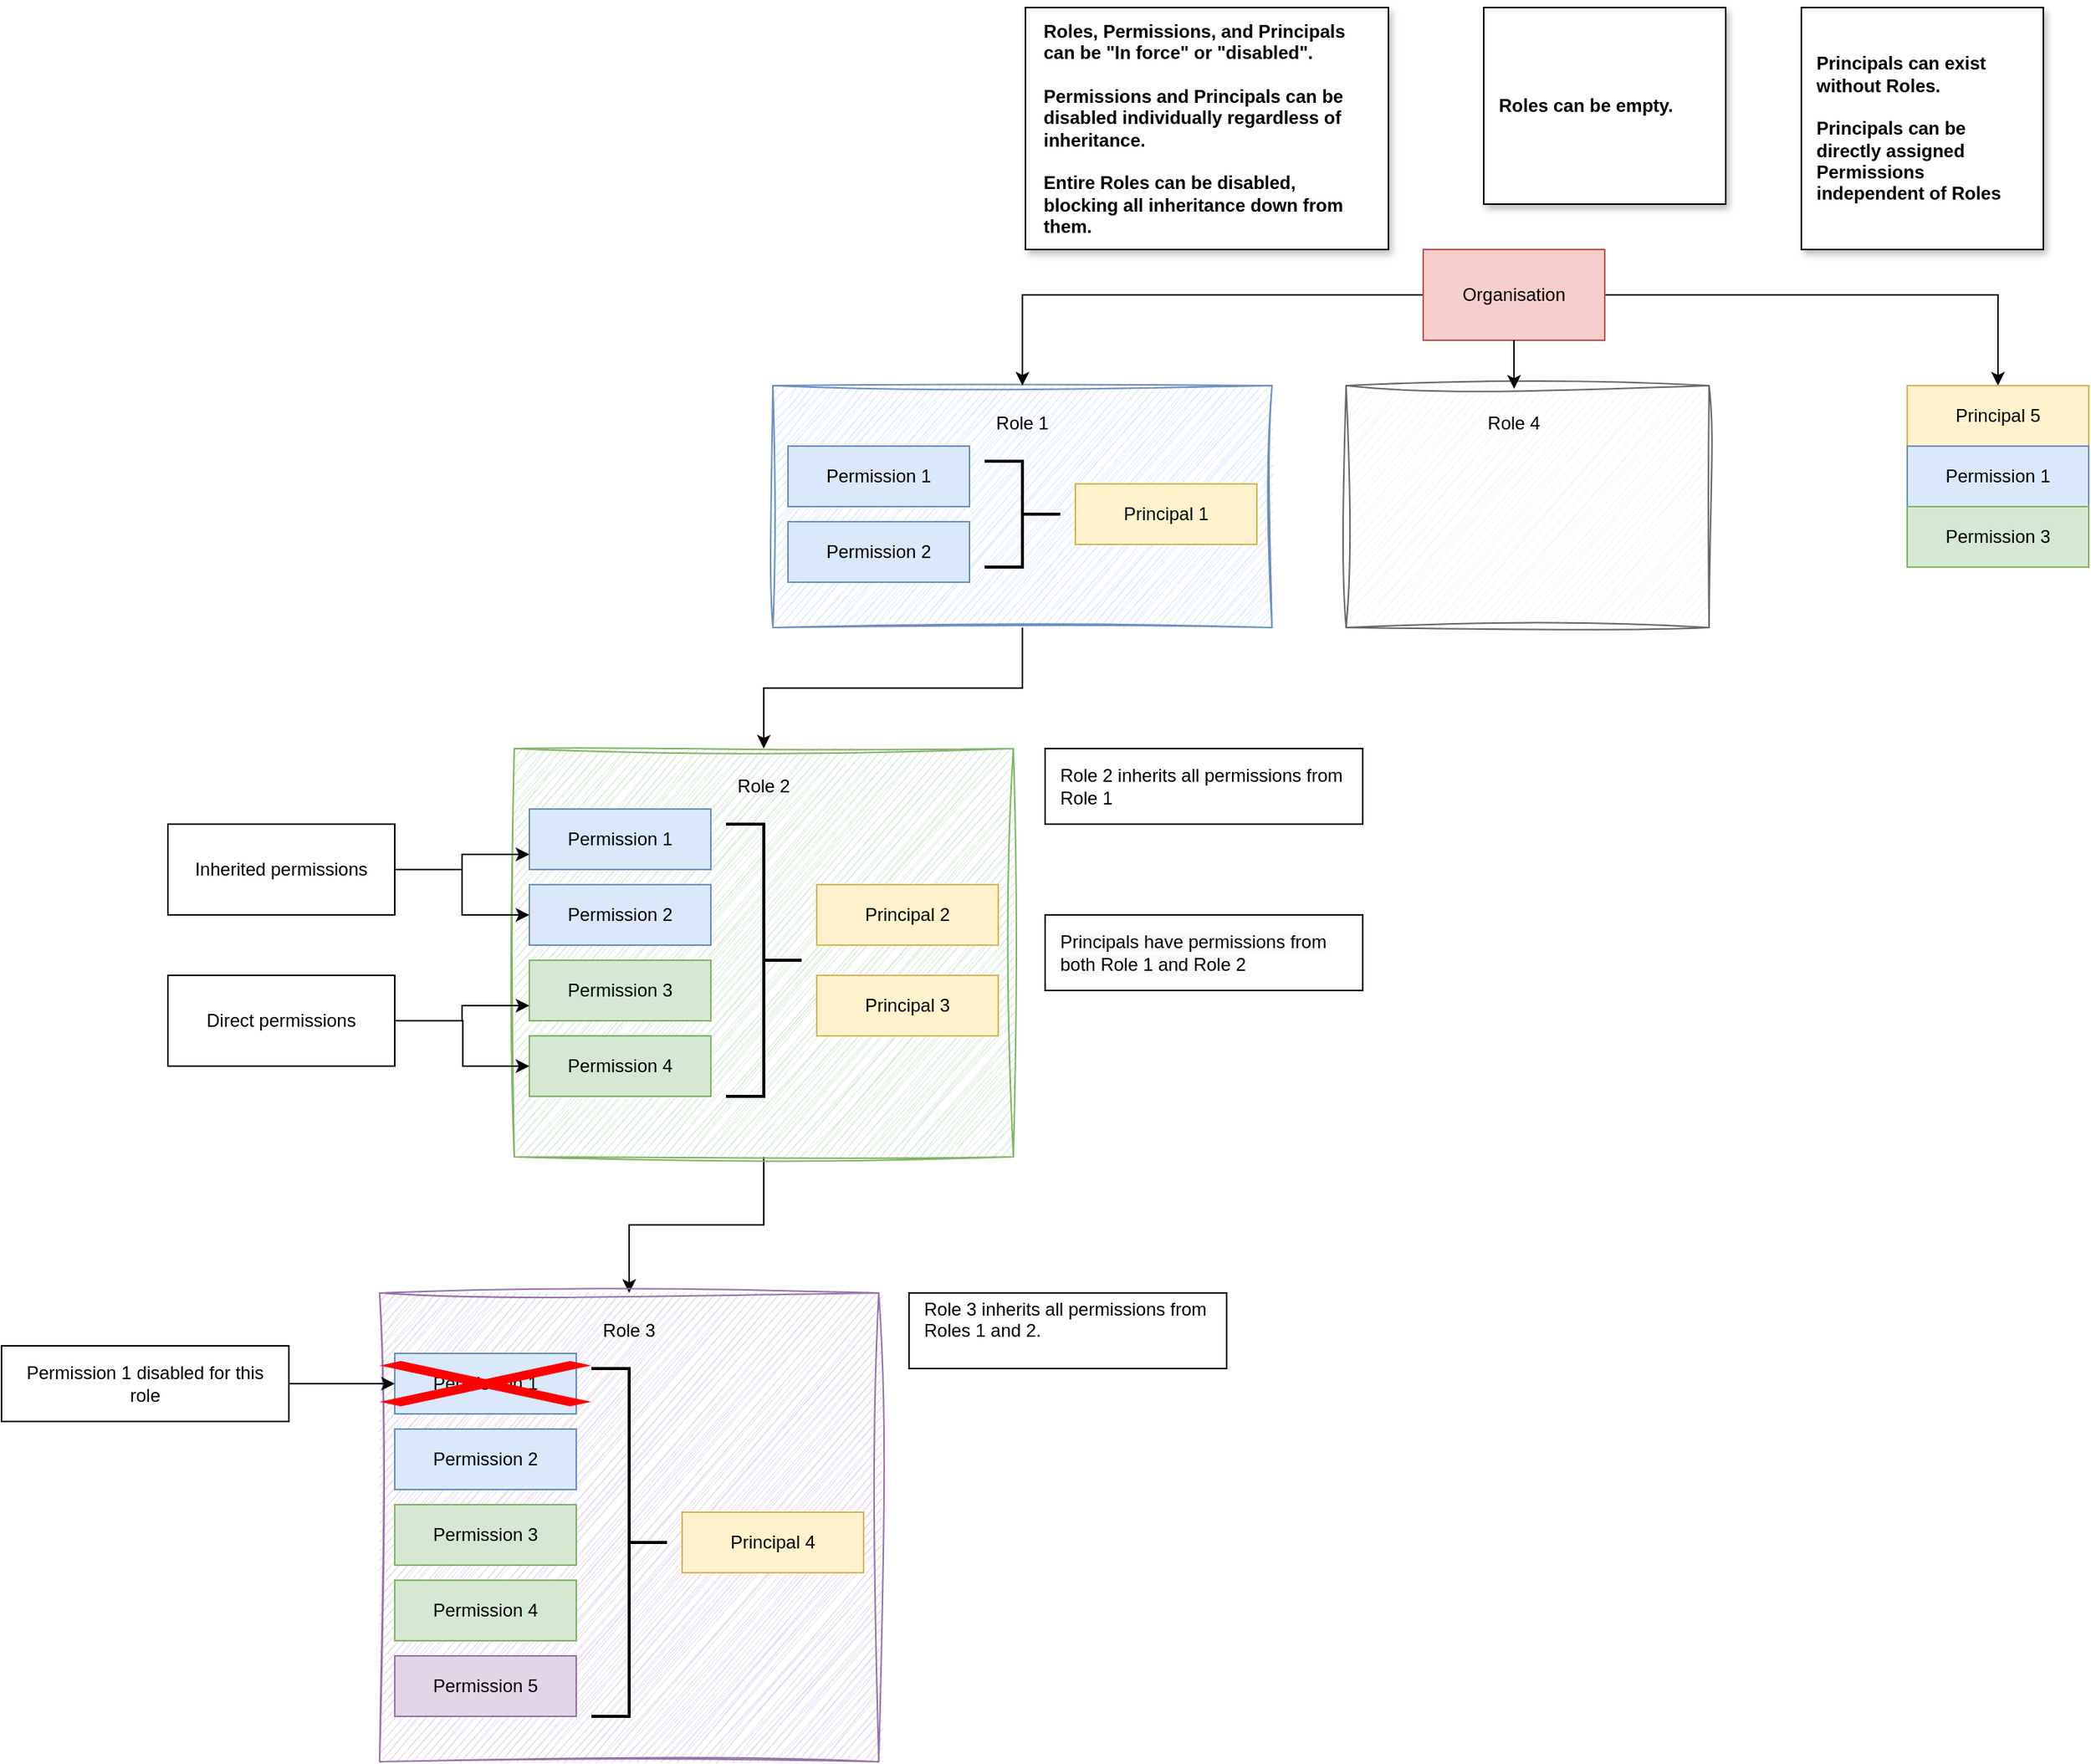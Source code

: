 <mxfile version="24.2.3" type="google" pages="2">
  <diagram name="Page-1" id="fJvYtrRuEbp2O1njgcGz">
    <mxGraphModel dx="2069" dy="1885" grid="1" gridSize="10" guides="1" tooltips="1" connect="1" arrows="1" fold="1" page="1" pageScale="1" pageWidth="827" pageHeight="1169" math="0" shadow="0">
      <root>
        <mxCell id="0" />
        <mxCell id="1" parent="0" />
        <mxCell id="CDIS6zNAQgFhDr9nXzS6-21" style="edgeStyle=orthogonalEdgeStyle;rounded=0;orthogonalLoop=1;jettySize=auto;html=1;entryX=0.5;entryY=0;entryDx=0;entryDy=0;" edge="1" parent="1" source="CDIS6zNAQgFhDr9nXzS6-5" target="CDIS6zNAQgFhDr9nXzS6-12">
          <mxGeometry relative="1" as="geometry" />
        </mxCell>
        <mxCell id="CDIS6zNAQgFhDr9nXzS6-5" value="" style="rounded=0;whiteSpace=wrap;html=1;sketch=1;curveFitting=1;jiggle=2;fillColor=#dae8fc;strokeColor=#6c8ebf;" vertex="1" parent="1">
          <mxGeometry x="420" y="40" width="330" height="160" as="geometry" />
        </mxCell>
        <mxCell id="CDIS6zNAQgFhDr9nXzS6-7" value="Role 1" style="text;html=1;align=center;verticalAlign=middle;whiteSpace=wrap;rounded=0;" vertex="1" parent="1">
          <mxGeometry x="525" y="50" width="120" height="30" as="geometry" />
        </mxCell>
        <mxCell id="CDIS6zNAQgFhDr9nXzS6-8" value="Permission 1" style="rounded=0;whiteSpace=wrap;html=1;fillColor=#dae8fc;strokeColor=#6c8ebf;" vertex="1" parent="1">
          <mxGeometry x="430" y="80" width="120" height="40" as="geometry" />
        </mxCell>
        <mxCell id="CDIS6zNAQgFhDr9nXzS6-9" value="Permission 2" style="rounded=0;whiteSpace=wrap;html=1;fillColor=#dae8fc;strokeColor=#6c8ebf;" vertex="1" parent="1">
          <mxGeometry x="430" y="130" width="120" height="40" as="geometry" />
        </mxCell>
        <mxCell id="CDIS6zNAQgFhDr9nXzS6-10" value="Principal 1" style="rounded=0;whiteSpace=wrap;html=1;fillColor=#fff2cc;strokeColor=#d6b656;" vertex="1" parent="1">
          <mxGeometry x="620" y="105" width="120" height="40" as="geometry" />
        </mxCell>
        <mxCell id="CDIS6zNAQgFhDr9nXzS6-11" value="" style="strokeWidth=2;html=1;shape=mxgraph.flowchart.annotation_2;align=left;labelPosition=right;pointerEvents=1;rotation=-180;" vertex="1" parent="1">
          <mxGeometry x="560" y="90" width="50" height="70" as="geometry" />
        </mxCell>
        <mxCell id="CDIS6zNAQgFhDr9nXzS6-44" style="edgeStyle=orthogonalEdgeStyle;rounded=0;orthogonalLoop=1;jettySize=auto;html=1;entryX=0.5;entryY=0;entryDx=0;entryDy=0;" edge="1" parent="1" source="CDIS6zNAQgFhDr9nXzS6-12" target="CDIS6zNAQgFhDr9nXzS6-27">
          <mxGeometry relative="1" as="geometry" />
        </mxCell>
        <mxCell id="CDIS6zNAQgFhDr9nXzS6-12" value="" style="rounded=0;whiteSpace=wrap;html=1;fillColor=#d5e8d4;strokeColor=#82b366;sketch=1;curveFitting=1;jiggle=2;" vertex="1" parent="1">
          <mxGeometry x="249" y="280" width="330" height="270" as="geometry" />
        </mxCell>
        <mxCell id="CDIS6zNAQgFhDr9nXzS6-13" value="Role 2" style="text;html=1;align=center;verticalAlign=middle;whiteSpace=wrap;rounded=0;" vertex="1" parent="1">
          <mxGeometry x="354" y="290" width="120" height="30" as="geometry" />
        </mxCell>
        <mxCell id="CDIS6zNAQgFhDr9nXzS6-14" value="Permission 1" style="rounded=0;whiteSpace=wrap;html=1;fillColor=#dae8fc;strokeColor=#6c8ebf;" vertex="1" parent="1">
          <mxGeometry x="259" y="320" width="120" height="40" as="geometry" />
        </mxCell>
        <mxCell id="CDIS6zNAQgFhDr9nXzS6-15" value="Permission 2" style="rounded=0;whiteSpace=wrap;html=1;fillColor=#dae8fc;strokeColor=#6c8ebf;" vertex="1" parent="1">
          <mxGeometry x="259" y="370" width="120" height="40" as="geometry" />
        </mxCell>
        <mxCell id="CDIS6zNAQgFhDr9nXzS6-16" value="Principal 2" style="rounded=0;whiteSpace=wrap;html=1;fillColor=#fff2cc;strokeColor=#d6b656;" vertex="1" parent="1">
          <mxGeometry x="449" y="370" width="120" height="40" as="geometry" />
        </mxCell>
        <mxCell id="CDIS6zNAQgFhDr9nXzS6-17" value="" style="strokeWidth=2;html=1;shape=mxgraph.flowchart.annotation_2;align=left;labelPosition=right;pointerEvents=1;rotation=-180;" vertex="1" parent="1">
          <mxGeometry x="389" y="330" width="50" height="180" as="geometry" />
        </mxCell>
        <mxCell id="CDIS6zNAQgFhDr9nXzS6-18" value="Permission 3" style="rounded=0;whiteSpace=wrap;html=1;fillColor=#d5e8d4;strokeColor=#82b366;" vertex="1" parent="1">
          <mxGeometry x="259" y="420" width="120" height="40" as="geometry" />
        </mxCell>
        <mxCell id="CDIS6zNAQgFhDr9nXzS6-19" value="Permission 4" style="rounded=0;whiteSpace=wrap;html=1;fillColor=#d5e8d4;strokeColor=#82b366;" vertex="1" parent="1">
          <mxGeometry x="259" y="470" width="120" height="40" as="geometry" />
        </mxCell>
        <mxCell id="CDIS6zNAQgFhDr9nXzS6-20" value="Principal 3" style="rounded=0;whiteSpace=wrap;html=1;fillColor=#fff2cc;strokeColor=#d6b656;" vertex="1" parent="1">
          <mxGeometry x="449" y="430" width="120" height="40" as="geometry" />
        </mxCell>
        <mxCell id="CDIS6zNAQgFhDr9nXzS6-27" value="" style="rounded=0;whiteSpace=wrap;html=1;fillColor=#e1d5e7;strokeColor=#9673a6;sketch=1;curveFitting=1;jiggle=2;" vertex="1" parent="1">
          <mxGeometry x="160" y="640" width="330" height="310" as="geometry" />
        </mxCell>
        <mxCell id="CDIS6zNAQgFhDr9nXzS6-28" value="Role 3" style="text;html=1;align=center;verticalAlign=middle;whiteSpace=wrap;rounded=0;" vertex="1" parent="1">
          <mxGeometry x="265" y="650" width="120" height="30" as="geometry" />
        </mxCell>
        <mxCell id="CDIS6zNAQgFhDr9nXzS6-29" value="Permission 1" style="rounded=0;whiteSpace=wrap;html=1;fillColor=#dae8fc;strokeColor=#6c8ebf;" vertex="1" parent="1">
          <mxGeometry x="170" y="680" width="120" height="40" as="geometry" />
        </mxCell>
        <mxCell id="CDIS6zNAQgFhDr9nXzS6-30" value="Permission 2" style="rounded=0;whiteSpace=wrap;html=1;fillColor=#dae8fc;strokeColor=#6c8ebf;" vertex="1" parent="1">
          <mxGeometry x="170" y="730" width="120" height="40" as="geometry" />
        </mxCell>
        <mxCell id="CDIS6zNAQgFhDr9nXzS6-32" value="" style="strokeWidth=2;html=1;shape=mxgraph.flowchart.annotation_2;align=left;labelPosition=right;pointerEvents=1;rotation=-180;" vertex="1" parent="1">
          <mxGeometry x="300" y="690" width="50" height="230" as="geometry" />
        </mxCell>
        <mxCell id="CDIS6zNAQgFhDr9nXzS6-33" value="Permission 3" style="rounded=0;whiteSpace=wrap;html=1;fillColor=#d5e8d4;strokeColor=#82b366;" vertex="1" parent="1">
          <mxGeometry x="170" y="780" width="120" height="40" as="geometry" />
        </mxCell>
        <mxCell id="CDIS6zNAQgFhDr9nXzS6-34" value="Permission 4" style="rounded=0;whiteSpace=wrap;html=1;fillColor=#d5e8d4;strokeColor=#82b366;" vertex="1" parent="1">
          <mxGeometry x="170" y="830" width="120" height="40" as="geometry" />
        </mxCell>
        <mxCell id="CDIS6zNAQgFhDr9nXzS6-35" value="Principal 4" style="rounded=0;whiteSpace=wrap;html=1;fillColor=#fff2cc;strokeColor=#d6b656;" vertex="1" parent="1">
          <mxGeometry x="360" y="785" width="120" height="40" as="geometry" />
        </mxCell>
        <mxCell id="CDIS6zNAQgFhDr9nXzS6-36" value="" style="shape=mxgraph.mockup.markup.redX;fillColor=#ff0000;html=1;shadow=0;whiteSpace=wrap;strokeColor=none;" vertex="1" parent="1">
          <mxGeometry x="160" y="685" width="140" height="30" as="geometry" />
        </mxCell>
        <mxCell id="CDIS6zNAQgFhDr9nXzS6-41" value="Permission 5" style="rounded=0;whiteSpace=wrap;html=1;fillColor=#e1d5e7;strokeColor=#9673a6;" vertex="1" parent="1">
          <mxGeometry x="170" y="880" width="120" height="40" as="geometry" />
        </mxCell>
        <mxCell id="CDIS6zNAQgFhDr9nXzS6-48" value="Role 2 inherits all permissions from Role 1" style="rounded=0;whiteSpace=wrap;html=1;align=left;spacing=10;" vertex="1" parent="1">
          <mxGeometry x="600" y="280" width="210" height="50" as="geometry" />
        </mxCell>
        <mxCell id="CDIS6zNAQgFhDr9nXzS6-49" value="&lt;span style=&quot;color: rgb(0, 0, 0); font-family: Helvetica; font-size: 12px; font-style: normal; font-variant-ligatures: normal; font-variant-caps: normal; font-weight: 400; letter-spacing: normal; orphans: 2; text-indent: 0px; text-transform: none; widows: 2; word-spacing: 0px; -webkit-text-stroke-width: 0px; white-space: normal; background-color: rgb(251, 251, 251); text-decoration-thickness: initial; text-decoration-style: initial; text-decoration-color: initial; float: none; display: inline !important;&quot;&gt;Principals have permissions from both Role 1 and Role 2&lt;/span&gt;" style="rounded=0;whiteSpace=wrap;html=1;align=left;spacing=10;" vertex="1" parent="1">
          <mxGeometry x="600" y="390" width="210" height="50" as="geometry" />
        </mxCell>
        <mxCell id="CDIS6zNAQgFhDr9nXzS6-72" style="edgeStyle=orthogonalEdgeStyle;rounded=0;orthogonalLoop=1;jettySize=auto;html=1;entryX=0;entryY=0.75;entryDx=0;entryDy=0;" edge="1" parent="1" source="CDIS6zNAQgFhDr9nXzS6-50" target="CDIS6zNAQgFhDr9nXzS6-14">
          <mxGeometry relative="1" as="geometry" />
        </mxCell>
        <mxCell id="CDIS6zNAQgFhDr9nXzS6-73" style="edgeStyle=orthogonalEdgeStyle;rounded=0;orthogonalLoop=1;jettySize=auto;html=1;" edge="1" parent="1" source="CDIS6zNAQgFhDr9nXzS6-50" target="CDIS6zNAQgFhDr9nXzS6-15">
          <mxGeometry relative="1" as="geometry" />
        </mxCell>
        <mxCell id="CDIS6zNAQgFhDr9nXzS6-50" value="Inherited permissions" style="rounded=0;whiteSpace=wrap;html=1;spacing=10;" vertex="1" parent="1">
          <mxGeometry x="20" y="330" width="150" height="60" as="geometry" />
        </mxCell>
        <mxCell id="CDIS6zNAQgFhDr9nXzS6-52" style="edgeStyle=orthogonalEdgeStyle;rounded=0;orthogonalLoop=1;jettySize=auto;html=1;entryX=0;entryY=0.75;entryDx=0;entryDy=0;" edge="1" parent="1" source="CDIS6zNAQgFhDr9nXzS6-51" target="CDIS6zNAQgFhDr9nXzS6-18">
          <mxGeometry relative="1" as="geometry" />
        </mxCell>
        <mxCell id="CDIS6zNAQgFhDr9nXzS6-74" style="edgeStyle=orthogonalEdgeStyle;rounded=0;orthogonalLoop=1;jettySize=auto;html=1;entryX=0;entryY=0.5;entryDx=0;entryDy=0;" edge="1" parent="1" source="CDIS6zNAQgFhDr9nXzS6-51" target="CDIS6zNAQgFhDr9nXzS6-19">
          <mxGeometry relative="1" as="geometry">
            <Array as="points">
              <mxPoint x="215" y="460" />
              <mxPoint x="215" y="490" />
            </Array>
          </mxGeometry>
        </mxCell>
        <mxCell id="CDIS6zNAQgFhDr9nXzS6-51" value="Direct permissions" style="rounded=0;whiteSpace=wrap;html=1;" vertex="1" parent="1">
          <mxGeometry x="20" y="430" width="150" height="60" as="geometry" />
        </mxCell>
        <mxCell id="CDIS6zNAQgFhDr9nXzS6-60" style="edgeStyle=orthogonalEdgeStyle;rounded=0;orthogonalLoop=1;jettySize=auto;html=1;entryX=0;entryY=0.5;entryDx=0;entryDy=0;" edge="1" parent="1" source="CDIS6zNAQgFhDr9nXzS6-53" target="CDIS6zNAQgFhDr9nXzS6-29">
          <mxGeometry relative="1" as="geometry" />
        </mxCell>
        <mxCell id="CDIS6zNAQgFhDr9nXzS6-53" value="Permission 1 disabled for this role" style="rounded=0;whiteSpace=wrap;html=1;spacing=10;" vertex="1" parent="1">
          <mxGeometry x="-90" y="675" width="190" height="50" as="geometry" />
        </mxCell>
        <mxCell id="CDIS6zNAQgFhDr9nXzS6-55" value="Role 3 inherits all permissions from Roles 1 and 2.&lt;br&gt;&lt;div&gt;&lt;br/&gt;&lt;/div&gt;" style="rounded=0;whiteSpace=wrap;html=1;align=left;spacing=10;" vertex="1" parent="1">
          <mxGeometry x="510" y="640" width="210" height="50" as="geometry" />
        </mxCell>
        <mxCell id="CDIS6zNAQgFhDr9nXzS6-57" value="&lt;b&gt;Roles, Permissions, and Principals can be &quot;In force&quot; or &quot;disabled&quot;.&amp;nbsp;&lt;br&gt;&lt;br&gt;Permissions and Principals can be disabled individually regardless of inheritance.&lt;br&gt;&lt;br&gt;Entire Roles can be disabled, blocking all inheritance down from them.&amp;nbsp;&amp;nbsp;&lt;/b&gt;" style="rounded=0;whiteSpace=wrap;html=1;align=left;shadow=1;spacing=12;" vertex="1" parent="1">
          <mxGeometry x="587" y="-210" width="240" height="160" as="geometry" />
        </mxCell>
        <mxCell id="CDIS6zNAQgFhDr9nXzS6-59" style="edgeStyle=orthogonalEdgeStyle;rounded=0;orthogonalLoop=1;jettySize=auto;html=1;entryX=0.5;entryY=0;entryDx=0;entryDy=0;" edge="1" parent="1" source="CDIS6zNAQgFhDr9nXzS6-58" target="CDIS6zNAQgFhDr9nXzS6-5">
          <mxGeometry relative="1" as="geometry" />
        </mxCell>
        <mxCell id="CDIS6zNAQgFhDr9nXzS6-62" style="edgeStyle=orthogonalEdgeStyle;rounded=0;orthogonalLoop=1;jettySize=auto;html=1;" edge="1" parent="1" source="CDIS6zNAQgFhDr9nXzS6-58" target="CDIS6zNAQgFhDr9nXzS6-61">
          <mxGeometry relative="1" as="geometry" />
        </mxCell>
        <mxCell id="CDIS6zNAQgFhDr9nXzS6-58" value="Organisation" style="rounded=0;whiteSpace=wrap;html=1;fillColor=#f8cecc;strokeColor=#b85450;" vertex="1" parent="1">
          <mxGeometry x="850" y="-50" width="120" height="60" as="geometry" />
        </mxCell>
        <mxCell id="CDIS6zNAQgFhDr9nXzS6-61" value="Principal 5" style="rounded=0;whiteSpace=wrap;html=1;fillColor=#fff2cc;strokeColor=#d6b656;" vertex="1" parent="1">
          <mxGeometry x="1170" y="40" width="120" height="40" as="geometry" />
        </mxCell>
        <mxCell id="CDIS6zNAQgFhDr9nXzS6-63" value="Permission 1" style="rounded=0;whiteSpace=wrap;html=1;fillColor=#dae8fc;strokeColor=#6c8ebf;" vertex="1" parent="1">
          <mxGeometry x="1170" y="80" width="120" height="40" as="geometry" />
        </mxCell>
        <mxCell id="CDIS6zNAQgFhDr9nXzS6-64" value="Permission 3" style="rounded=0;whiteSpace=wrap;html=1;fillColor=#d5e8d4;strokeColor=#82b366;" vertex="1" parent="1">
          <mxGeometry x="1170" y="120" width="120" height="40" as="geometry" />
        </mxCell>
        <mxCell id="CDIS6zNAQgFhDr9nXzS6-65" value="&lt;b&gt;Principals can exist without Roles.&amp;nbsp;&lt;br&gt;&lt;br&gt;Principals can be directly assigned Permissions independent of Roles&lt;/b&gt;" style="rounded=0;whiteSpace=wrap;html=1;align=left;spacing=10;shadow=1;" vertex="1" parent="1">
          <mxGeometry x="1100" y="-210" width="160" height="160" as="geometry" />
        </mxCell>
        <mxCell id="CDIS6zNAQgFhDr9nXzS6-66" value="" style="rounded=0;whiteSpace=wrap;html=1;sketch=1;curveFitting=1;jiggle=2;fillColor=#f5f5f5;fontColor=#333333;strokeColor=#666666;" vertex="1" parent="1">
          <mxGeometry x="799" y="40" width="240" height="160" as="geometry" />
        </mxCell>
        <mxCell id="CDIS6zNAQgFhDr9nXzS6-67" value="Role 4" style="text;html=1;align=center;verticalAlign=middle;whiteSpace=wrap;rounded=0;" vertex="1" parent="1">
          <mxGeometry x="850" y="50" width="120" height="30" as="geometry" />
        </mxCell>
        <mxCell id="CDIS6zNAQgFhDr9nXzS6-68" value="&lt;b&gt;Roles can be empty.&lt;/b&gt;" style="rounded=0;whiteSpace=wrap;html=1;align=left;spacing=10;shadow=1;" vertex="1" parent="1">
          <mxGeometry x="890" y="-210" width="160" height="130" as="geometry" />
        </mxCell>
        <mxCell id="CDIS6zNAQgFhDr9nXzS6-71" style="edgeStyle=orthogonalEdgeStyle;rounded=0;orthogonalLoop=1;jettySize=auto;html=1;entryX=0.463;entryY=0.013;entryDx=0;entryDy=0;entryPerimeter=0;" edge="1" parent="1" source="CDIS6zNAQgFhDr9nXzS6-58" target="CDIS6zNAQgFhDr9nXzS6-66">
          <mxGeometry relative="1" as="geometry" />
        </mxCell>
      </root>
    </mxGraphModel>
  </diagram>
  <diagram id="pvD6TDQNmUfpnoHigei9" name="Page-2">
    <mxGraphModel dx="2069" dy="716" grid="1" gridSize="10" guides="1" tooltips="1" connect="1" arrows="1" fold="1" page="1" pageScale="1" pageWidth="827" pageHeight="1169" background="#ffffff" math="0" shadow="1">
      <root>
        <mxCell id="0" />
        <mxCell id="1" parent="0" />
        <mxCell id="Mvchw9eNPyFTS9f7WCzz-65" value="" style="rounded=0;whiteSpace=wrap;html=1;" vertex="1" parent="1">
          <mxGeometry x="-43" y="120" width="870" height="620" as="geometry" />
        </mxCell>
        <mxCell id="Mvchw9eNPyFTS9f7WCzz-44" style="edgeStyle=orthogonalEdgeStyle;rounded=0;orthogonalLoop=1;jettySize=auto;html=1;" edge="1" parent="1" source="Mvchw9eNPyFTS9f7WCzz-1" target="Mvchw9eNPyFTS9f7WCzz-15">
          <mxGeometry relative="1" as="geometry" />
        </mxCell>
        <mxCell id="Mvchw9eNPyFTS9f7WCzz-47" style="edgeStyle=orthogonalEdgeStyle;rounded=0;orthogonalLoop=1;jettySize=auto;html=1;entryX=0.5;entryY=0;entryDx=0;entryDy=0;" edge="1" parent="1" source="Mvchw9eNPyFTS9f7WCzz-1" target="Mvchw9eNPyFTS9f7WCzz-46">
          <mxGeometry relative="1" as="geometry" />
        </mxCell>
        <mxCell id="Mvchw9eNPyFTS9f7WCzz-1" value="&lt;b&gt;Organisation&lt;/b&gt;" style="rounded=0;whiteSpace=wrap;html=1;fillColor=#f8cecc;strokeColor=#b85450;" vertex="1" parent="1">
          <mxGeometry x="320" y="150" width="120" height="60" as="geometry" />
        </mxCell>
        <mxCell id="Mvchw9eNPyFTS9f7WCzz-12" value="&lt;b&gt;Role: Lobby&lt;/b&gt;" style="swimlane;fontStyle=0;childLayout=stackLayout;horizontal=1;startSize=30;horizontalStack=0;resizeParent=1;resizeParentMax=0;resizeLast=0;collapsible=1;marginBottom=0;whiteSpace=wrap;html=1;fillColor=#d5e8d4;strokeColor=#82b366;rounded=0;" vertex="1" parent="1">
          <mxGeometry x="20" y="410" width="140" height="60" as="geometry" />
        </mxCell>
        <mxCell id="Mvchw9eNPyFTS9f7WCzz-41" value="&lt;i&gt;No permissions&lt;/i&gt;" style="text;align=left;verticalAlign=middle;spacingLeft=4;spacingRight=4;overflow=hidden;points=[[0,0.5],[1,0.5]];portConstraint=eastwest;rotatable=0;whiteSpace=wrap;html=1;fillColor=#fff2cc;strokeColor=#d6b656;rounded=0;" vertex="1" parent="Mvchw9eNPyFTS9f7WCzz-12">
          <mxGeometry y="30" width="140" height="30" as="geometry" />
        </mxCell>
        <mxCell id="Mvchw9eNPyFTS9f7WCzz-29" style="edgeStyle=orthogonalEdgeStyle;rounded=0;orthogonalLoop=1;jettySize=auto;html=1;entryX=0.5;entryY=0;entryDx=0;entryDy=0;" edge="1" parent="1" source="Mvchw9eNPyFTS9f7WCzz-15" target="Mvchw9eNPyFTS9f7WCzz-24">
          <mxGeometry relative="1" as="geometry" />
        </mxCell>
        <mxCell id="Mvchw9eNPyFTS9f7WCzz-35" style="edgeStyle=orthogonalEdgeStyle;rounded=0;orthogonalLoop=1;jettySize=auto;html=1;entryX=0.5;entryY=0;entryDx=0;entryDy=0;" edge="1" parent="1" source="Mvchw9eNPyFTS9f7WCzz-15" target="Mvchw9eNPyFTS9f7WCzz-19">
          <mxGeometry relative="1" as="geometry" />
        </mxCell>
        <mxCell id="Mvchw9eNPyFTS9f7WCzz-15" value="System built-in &lt;b&gt;Permissions&lt;/b&gt;" style="rounded=0;whiteSpace=wrap;html=1;fillColor=#fff2cc;strokeColor=#d6b656;" vertex="1" parent="1">
          <mxGeometry x="480" y="260" width="186" height="90" as="geometry" />
        </mxCell>
        <mxCell id="Mvchw9eNPyFTS9f7WCzz-19" value="&lt;b&gt;Permissions:&amp;nbsp;&lt;/b&gt;&lt;b&gt;Data&amp;nbsp; &amp;nbsp;&lt;/b&gt;" style="swimlane;fontStyle=0;childLayout=stackLayout;horizontal=1;startSize=30;horizontalStack=0;resizeParent=1;resizeParentMax=0;resizeLast=0;collapsible=1;marginBottom=0;whiteSpace=wrap;html=1;fillColor=#fff2cc;strokeColor=#d6b656;rounded=0;" vertex="1" parent="1">
          <mxGeometry x="380" y="410" width="170" height="90" as="geometry" />
        </mxCell>
        <mxCell id="Mvchw9eNPyFTS9f7WCzz-39" value="&lt;span style=&quot;color: rgba(0, 0, 0, 0.86); font-family: &amp;quot;IBM Plex Sans Arabic&amp;quot;, sans-serif; font-size: 13.333px;&quot;&gt;DATA_STENCIL_READ&lt;/span&gt;" style="text;strokeColor=#d6b656;fillColor=#fff2cc;align=left;verticalAlign=middle;spacingLeft=4;spacingRight=4;overflow=hidden;points=[[0,0.5],[1,0.5]];portConstraint=eastwest;rotatable=0;whiteSpace=wrap;html=1;rounded=0;" vertex="1" parent="Mvchw9eNPyFTS9f7WCzz-19">
          <mxGeometry y="30" width="170" height="30" as="geometry" />
        </mxCell>
        <mxCell id="Mvchw9eNPyFTS9f7WCzz-38" value="&lt;span style=&quot;color: rgba(0, 0, 0, 0.86); font-family: &amp;quot;IBM Plex Sans Arabic&amp;quot;, sans-serif; font-size: 13.333px;&quot;&gt;DATA_STENCIL_WRITE&lt;/span&gt;" style="text;strokeColor=#d6b656;fillColor=#fff2cc;align=left;verticalAlign=middle;spacingLeft=4;spacingRight=4;overflow=hidden;points=[[0,0.5],[1,0.5]];portConstraint=eastwest;rotatable=0;whiteSpace=wrap;html=1;rounded=0;" vertex="1" parent="Mvchw9eNPyFTS9f7WCzz-19">
          <mxGeometry y="60" width="170" height="30" as="geometry" />
        </mxCell>
        <mxCell id="Mvchw9eNPyFTS9f7WCzz-24" value="&lt;b&gt;Permissions:&amp;nbsp;&lt;/b&gt;&lt;b&gt;UI&amp;nbsp;&amp;nbsp;&lt;/b&gt;" style="swimlane;fontStyle=0;childLayout=stackLayout;horizontal=1;startSize=30;horizontalStack=0;resizeParent=1;resizeParentMax=0;resizeLast=0;collapsible=1;marginBottom=0;whiteSpace=wrap;html=1;fillColor=#fff2cc;strokeColor=#d6b656;rounded=0;" vertex="1" parent="1">
          <mxGeometry x="580" y="410" width="170" height="90" as="geometry" />
        </mxCell>
        <mxCell id="Mvchw9eNPyFTS9f7WCzz-25" value="UI_PROFILE" style="text;strokeColor=#d6b656;fillColor=#fff2cc;align=left;verticalAlign=middle;spacingLeft=4;spacingRight=4;overflow=hidden;points=[[0,0.5],[1,0.5]];portConstraint=eastwest;rotatable=0;whiteSpace=wrap;html=1;rounded=0;" vertex="1" parent="Mvchw9eNPyFTS9f7WCzz-24">
          <mxGeometry y="30" width="170" height="30" as="geometry" />
        </mxCell>
        <mxCell id="Mvchw9eNPyFTS9f7WCzz-26" value="UI_STENCIL_COMPOSER" style="text;strokeColor=#d6b656;fillColor=#fff2cc;align=left;verticalAlign=middle;spacingLeft=4;spacingRight=4;overflow=hidden;points=[[0,0.5],[1,0.5]];portConstraint=eastwest;rotatable=0;whiteSpace=wrap;html=1;rounded=0;" vertex="1" parent="Mvchw9eNPyFTS9f7WCzz-24">
          <mxGeometry y="60" width="170" height="30" as="geometry" />
        </mxCell>
        <mxCell id="Mvchw9eNPyFTS9f7WCzz-48" style="edgeStyle=orthogonalEdgeStyle;rounded=0;orthogonalLoop=1;jettySize=auto;html=1;entryX=0.5;entryY=0;entryDx=0;entryDy=0;" edge="1" parent="1" source="Mvchw9eNPyFTS9f7WCzz-46" target="Mvchw9eNPyFTS9f7WCzz-12">
          <mxGeometry relative="1" as="geometry" />
        </mxCell>
        <mxCell id="Mvchw9eNPyFTS9f7WCzz-51" style="edgeStyle=orthogonalEdgeStyle;rounded=0;orthogonalLoop=1;jettySize=auto;html=1;" edge="1" parent="1" source="Mvchw9eNPyFTS9f7WCzz-46" target="Mvchw9eNPyFTS9f7WCzz-49">
          <mxGeometry relative="1" as="geometry" />
        </mxCell>
        <mxCell id="Mvchw9eNPyFTS9f7WCzz-46" value="System built-in &lt;b&gt;Roles&lt;/b&gt;" style="rounded=0;whiteSpace=wrap;html=1;fillColor=#d5e8d4;strokeColor=#82b366;" vertex="1" parent="1">
          <mxGeometry x="97" y="260" width="186" height="90" as="geometry" />
        </mxCell>
        <mxCell id="Mvchw9eNPyFTS9f7WCzz-56" style="edgeStyle=orthogonalEdgeStyle;rounded=0;orthogonalLoop=1;jettySize=auto;html=1;" edge="1" parent="1" source="Mvchw9eNPyFTS9f7WCzz-49" target="Mvchw9eNPyFTS9f7WCzz-52">
          <mxGeometry relative="1" as="geometry" />
        </mxCell>
        <mxCell id="Mvchw9eNPyFTS9f7WCzz-49" value="&lt;b&gt;Role: Task Worker&lt;/b&gt;" style="swimlane;fontStyle=0;childLayout=stackLayout;horizontal=1;startSize=30;horizontalStack=0;resizeParent=1;resizeParentMax=0;resizeLast=0;collapsible=1;marginBottom=0;whiteSpace=wrap;html=1;fillColor=#d5e8d4;strokeColor=#82b366;rounded=0;" vertex="1" parent="1">
          <mxGeometry x="190" y="410" width="150" height="90" as="geometry" />
        </mxCell>
        <mxCell id="Mvchw9eNPyFTS9f7WCzz-62" value="UI_TASK_MY_WORK" style="text;strokeColor=#d6b656;fillColor=#fff2cc;align=left;verticalAlign=middle;spacingLeft=4;spacingRight=4;overflow=hidden;points=[[0,0.5],[1,0.5]];portConstraint=eastwest;rotatable=0;whiteSpace=wrap;html=1;rounded=0;" vertex="1" parent="Mvchw9eNPyFTS9f7WCzz-49">
          <mxGeometry y="30" width="150" height="30" as="geometry" />
        </mxCell>
        <mxCell id="Mvchw9eNPyFTS9f7WCzz-64" value="UI_TASK_TEAM_SPACE" style="text;strokeColor=#d6b656;fillColor=#fff2cc;align=left;verticalAlign=middle;spacingLeft=4;spacingRight=4;overflow=hidden;points=[[0,0.5],[1,0.5]];portConstraint=eastwest;rotatable=0;whiteSpace=wrap;html=1;rounded=0;" vertex="1" parent="Mvchw9eNPyFTS9f7WCzz-49">
          <mxGeometry y="60" width="150" height="30" as="geometry" />
        </mxCell>
        <mxCell id="Mvchw9eNPyFTS9f7WCzz-52" value="&lt;b&gt;Role: Building Permit&lt;/b&gt;" style="swimlane;fontStyle=0;childLayout=stackLayout;horizontal=1;startSize=30;horizontalStack=0;resizeParent=1;resizeParentMax=0;resizeLast=0;collapsible=1;marginBottom=0;whiteSpace=wrap;html=1;fillColor=#d5e8d4;strokeColor=#82b366;rounded=0;" vertex="1" parent="1">
          <mxGeometry x="195" y="570" width="140" height="90" as="geometry" />
        </mxCell>
        <mxCell id="Mvchw9eNPyFTS9f7WCzz-63" value="DATA_CRM_READ" style="text;strokeColor=#d6b656;fillColor=#fff2cc;align=left;verticalAlign=middle;spacingLeft=4;spacingRight=4;overflow=hidden;points=[[0,0.5],[1,0.5]];portConstraint=eastwest;rotatable=0;whiteSpace=wrap;html=1;rounded=0;" vertex="1" parent="Mvchw9eNPyFTS9f7WCzz-52">
          <mxGeometry y="30" width="140" height="30" as="geometry" />
        </mxCell>
        <mxCell id="Mvchw9eNPyFTS9f7WCzz-53" value="Task_print_form" style="text;strokeColor=#d6b656;fillColor=#fff2cc;align=left;verticalAlign=middle;spacingLeft=4;spacingRight=4;overflow=hidden;points=[[0,0.5],[1,0.5]];portConstraint=eastwest;rotatable=0;whiteSpace=wrap;html=1;rounded=0;" vertex="1" parent="Mvchw9eNPyFTS9f7WCzz-52">
          <mxGeometry y="60" width="140" height="30" as="geometry" />
        </mxCell>
        <mxCell id="Mvchw9eNPyFTS9f7WCzz-57" value="&lt;b&gt;Permissions: Reporting&lt;/b&gt;" style="swimlane;fontStyle=0;childLayout=stackLayout;horizontal=1;startSize=30;horizontalStack=0;resizeParent=1;resizeParentMax=0;resizeLast=0;collapsible=1;marginBottom=0;whiteSpace=wrap;html=1;fillColor=#fff2cc;strokeColor=#d6b656;rounded=0;" vertex="1" parent="1">
          <mxGeometry x="380" y="570" width="170" height="120" as="geometry" />
        </mxCell>
        <mxCell id="Mvchw9eNPyFTS9f7WCzz-61" value="Reporting_view" style="text;strokeColor=#d6b656;fillColor=#fff2cc;align=left;verticalAlign=middle;spacingLeft=4;spacingRight=4;overflow=hidden;points=[[0,0.5],[1,0.5]];portConstraint=eastwest;rotatable=0;whiteSpace=wrap;html=1;rounded=0;" vertex="1" parent="Mvchw9eNPyFTS9f7WCzz-57">
          <mxGeometry y="30" width="170" height="30" as="geometry" />
        </mxCell>
        <mxCell id="Mvchw9eNPyFTS9f7WCzz-58" value="Reporting_create" style="text;strokeColor=#d6b656;fillColor=#fff2cc;align=left;verticalAlign=middle;spacingLeft=4;spacingRight=4;overflow=hidden;points=[[0,0.5],[1,0.5]];portConstraint=eastwest;rotatable=0;whiteSpace=wrap;html=1;rounded=0;" vertex="1" parent="Mvchw9eNPyFTS9f7WCzz-57">
          <mxGeometry y="60" width="170" height="30" as="geometry" />
        </mxCell>
        <mxCell id="Mvchw9eNPyFTS9f7WCzz-60" value="Reporting_download" style="text;strokeColor=#d6b656;fillColor=#fff2cc;align=left;verticalAlign=middle;spacingLeft=4;spacingRight=4;overflow=hidden;points=[[0,0.5],[1,0.5]];portConstraint=eastwest;rotatable=0;whiteSpace=wrap;html=1;rounded=0;" vertex="1" parent="Mvchw9eNPyFTS9f7WCzz-57">
          <mxGeometry y="90" width="170" height="30" as="geometry" />
        </mxCell>
      </root>
    </mxGraphModel>
  </diagram>
</mxfile>
